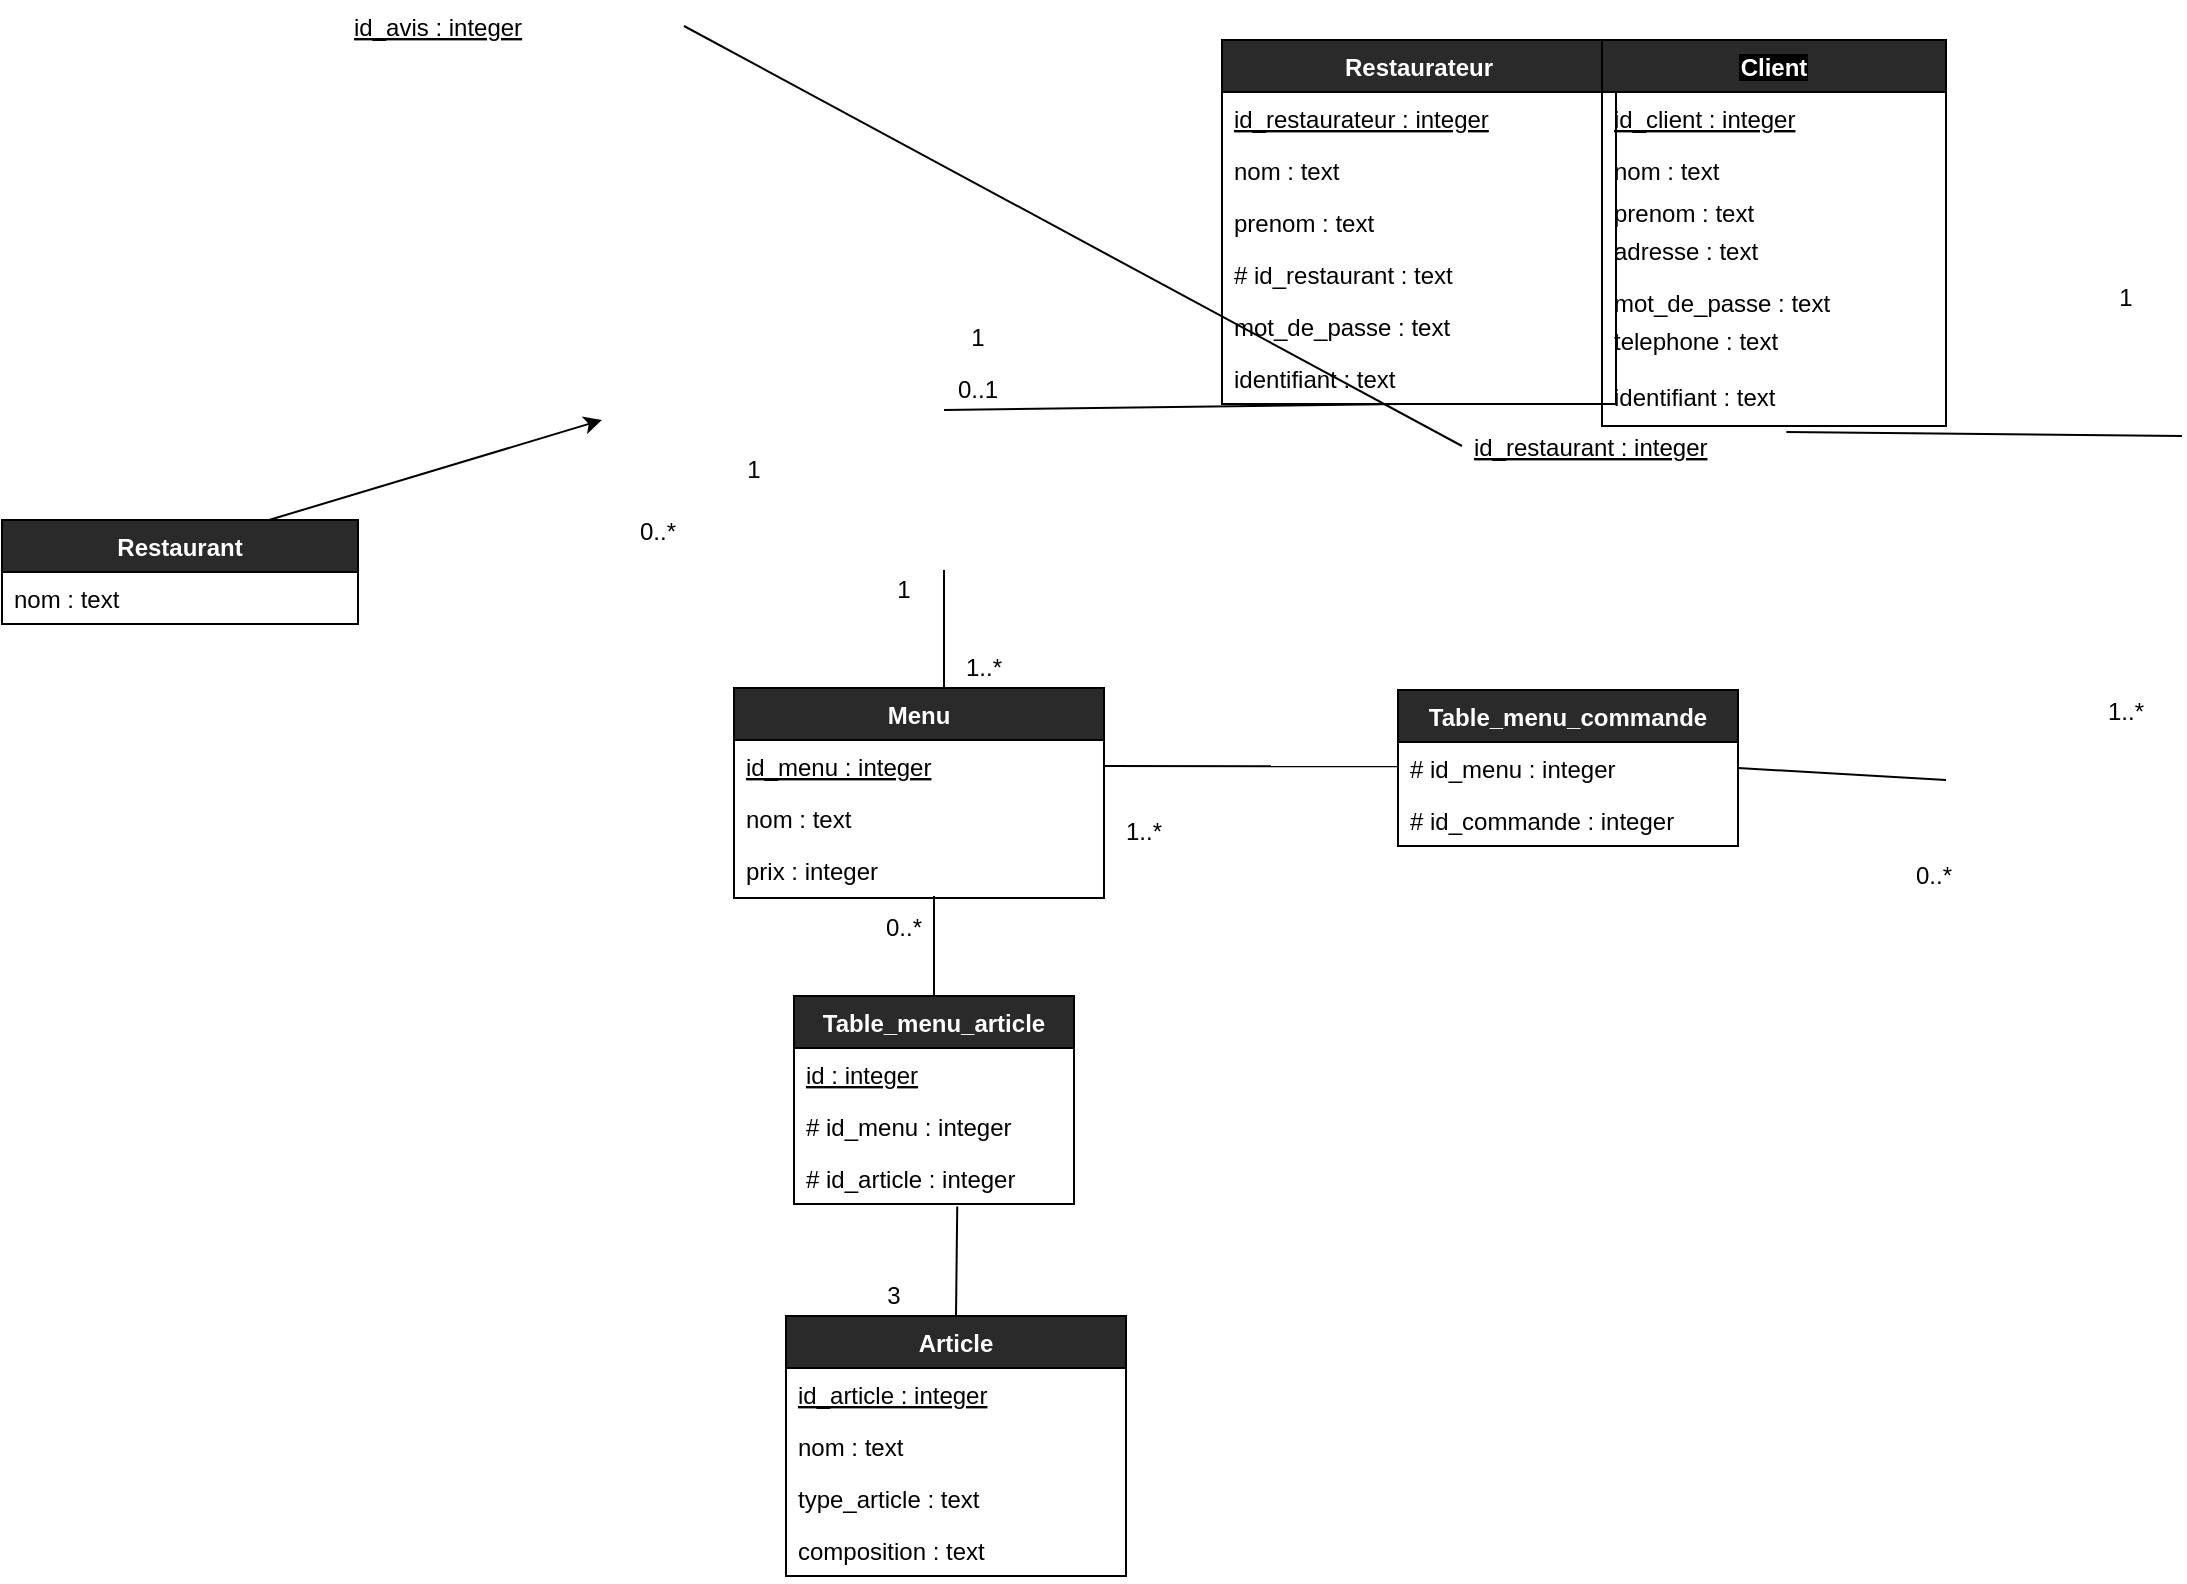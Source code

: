 <mxfile>
    <diagram id="Tt-qOFzwBEnT3e2OWvfw" name="Page-1">
        <mxGraphModel dx="2060" dy="530" grid="1" gridSize="10" guides="1" tooltips="1" connect="1" arrows="1" fold="1" page="1" pageScale="1" pageWidth="827" pageHeight="1169" math="0" shadow="0">
            <root>
                <mxCell id="0"/>
                <mxCell id="1" parent="0"/>
                <mxCell id="2" value="&lt;font color=&quot;#000000&quot;&gt;0..1&lt;/font&gt;" style="text;html=1;strokeColor=none;fillColor=none;align=center;verticalAlign=middle;whiteSpace=wrap;rounded=1;" vertex="1" parent="1">
                    <mxGeometry x="178" y="195" width="40" height="20" as="geometry"/>
                </mxCell>
                <mxCell id="3" value="&lt;font color=&quot;#000000&quot;&gt;1&lt;/font&gt;" style="text;html=1;strokeColor=none;fillColor=none;align=center;verticalAlign=middle;whiteSpace=wrap;rounded=1;arcSize=0;" vertex="1" parent="1">
                    <mxGeometry x="752" y="149" width="40" height="20" as="geometry"/>
                </mxCell>
                <mxCell id="4" value="&lt;font color=&quot;#000000&quot;&gt;1..*&lt;/font&gt;" style="text;html=1;strokeColor=none;fillColor=none;align=center;verticalAlign=middle;whiteSpace=wrap;rounded=1;arcSize=0;" vertex="1" parent="1">
                    <mxGeometry x="752" y="356" width="40" height="20" as="geometry"/>
                </mxCell>
                <mxCell id="5" value="&lt;font color=&quot;#000000&quot;&gt;1&lt;/font&gt;" style="text;html=1;strokeColor=none;fillColor=none;align=center;verticalAlign=middle;whiteSpace=wrap;rounded=1;" vertex="1" parent="1">
                    <mxGeometry x="178" y="169" width="40" height="20" as="geometry"/>
                </mxCell>
                <mxCell id="6" style="edgeStyle=orthogonalEdgeStyle;curved=0;sketch=0;orthogonalLoop=1;jettySize=auto;html=1;exitX=0.5;exitY=1;exitDx=0;exitDy=0;" edge="1" parent="1" source="5" target="5">
                    <mxGeometry relative="1" as="geometry"/>
                </mxCell>
                <mxCell id="7" style="edgeStyle=orthogonalEdgeStyle;curved=0;sketch=0;orthogonalLoop=1;jettySize=auto;html=1;exitX=0.5;exitY=1;exitDx=0;exitDy=0;" edge="1" parent="1">
                    <mxGeometry relative="1" as="geometry">
                        <mxPoint x="201.0" y="450" as="sourcePoint"/>
                        <mxPoint x="201.0" y="450" as="targetPoint"/>
                    </mxGeometry>
                </mxCell>
                <mxCell id="8" value="Restaurateur" style="swimlane;fontStyle=1;childLayout=stackLayout;horizontal=1;startSize=26;horizontalStack=0;resizeParent=1;resizeParentMax=0;resizeLast=0;collapsible=1;marginBottom=0;rounded=0;shadow=0;glass=0;sketch=0;fillColor=#2a2a2a;fontColor=#FFFFFF;" vertex="1" parent="1">
                    <mxGeometry x="320" y="30" width="197" height="182" as="geometry"/>
                </mxCell>
                <mxCell id="9" value="id_restaurateur : integer" style="text;strokeColor=none;fillColor=none;align=left;verticalAlign=top;spacingLeft=4;spacingRight=4;overflow=hidden;rotatable=0;points=[[0,0.5],[1,0.5]];portConstraint=eastwest;fontStyle=4;fontColor=#000000;" vertex="1" parent="8">
                    <mxGeometry y="26" width="197" height="26" as="geometry"/>
                </mxCell>
                <mxCell id="10" value="nom : text" style="text;strokeColor=none;fillColor=none;align=left;verticalAlign=top;spacingLeft=4;spacingRight=4;overflow=hidden;rotatable=0;points=[[0,0.5],[1,0.5]];portConstraint=eastwest;fontColor=#000000;" vertex="1" parent="8">
                    <mxGeometry y="52" width="197" height="26" as="geometry"/>
                </mxCell>
                <mxCell id="11" value="prenom : text&#10;" style="text;strokeColor=none;fillColor=none;align=left;verticalAlign=top;spacingLeft=4;spacingRight=4;overflow=hidden;rotatable=0;points=[[0,0.5],[1,0.5]];portConstraint=eastwest;fontColor=#000000;" vertex="1" parent="8">
                    <mxGeometry y="78" width="197" height="26" as="geometry"/>
                </mxCell>
                <mxCell id="12" value="# id_restaurant : text" style="text;strokeColor=none;fillColor=none;align=left;verticalAlign=top;spacingLeft=4;spacingRight=4;overflow=hidden;rotatable=0;points=[[0,0.5],[1,0.5]];portConstraint=eastwest;labelBackgroundColor=#ffffff;fontColor=#000000;" vertex="1" parent="8">
                    <mxGeometry y="104" width="197" height="26" as="geometry"/>
                </mxCell>
                <mxCell id="13" value="mot_de_passe : text" style="text;strokeColor=none;fillColor=none;align=left;verticalAlign=top;spacingLeft=4;spacingRight=4;overflow=hidden;rotatable=0;points=[[0,0.5],[1,0.5]];portConstraint=eastwest;labelBackgroundColor=#ffffff;fontColor=#000000;" vertex="1" parent="8">
                    <mxGeometry y="130" width="197" height="26" as="geometry"/>
                </mxCell>
                <mxCell id="14" value="identifiant : text" style="text;strokeColor=none;fillColor=none;align=left;verticalAlign=top;spacingLeft=4;spacingRight=4;overflow=hidden;rotatable=0;points=[[0,0.5],[1,0.5]];portConstraint=eastwest;labelBackgroundColor=#ffffff;fontColor=#000000;" vertex="1" parent="8">
                    <mxGeometry y="156" width="197" height="26" as="geometry"/>
                </mxCell>
                <mxCell id="74" style="edgeStyle=none;html=1;exitX=0.75;exitY=0;exitDx=0;exitDy=0;" edge="1" parent="1" source="15">
                    <mxGeometry relative="1" as="geometry">
                        <mxPoint x="10" y="220" as="targetPoint"/>
                    </mxGeometry>
                </mxCell>
                <mxCell id="15" value="Restaurant" style="swimlane;fontStyle=1;childLayout=stackLayout;horizontal=1;startSize=26;horizontalStack=0;resizeParent=1;resizeParentMax=0;resizeLast=0;collapsible=1;marginBottom=0;rounded=0;shadow=0;glass=0;sketch=0;fillColor=#2a2a2a;fontColor=#FFFFFF;" vertex="1" parent="1">
                    <mxGeometry x="-290" y="270" width="178" height="52" as="geometry"/>
                </mxCell>
                <mxCell id="17" value="nom : text" style="text;strokeColor=none;fillColor=none;align=left;verticalAlign=top;spacingLeft=4;spacingRight=4;overflow=hidden;rotatable=0;points=[[0,0.5],[1,0.5]];portConstraint=eastwest;rounded=0;shadow=0;glass=0;sketch=0;fontColor=#000000;" vertex="1" parent="15">
                    <mxGeometry y="26" width="178" height="26" as="geometry"/>
                </mxCell>
                <mxCell id="18" value="" style="endArrow=none;html=1;strokeColor=#000000;entryX=0.454;entryY=1;entryDx=0;entryDy=0;entryPerimeter=0;" edge="1" parent="1" target="14">
                    <mxGeometry width="50" height="50" relative="1" as="geometry">
                        <mxPoint x="181.0" y="215" as="sourcePoint"/>
                        <mxPoint x="181" y="176" as="targetPoint"/>
                    </mxGeometry>
                </mxCell>
                <mxCell id="19" value="Menu" style="swimlane;fontStyle=1;childLayout=stackLayout;horizontal=1;startSize=26;horizontalStack=0;resizeParent=1;resizeParentMax=0;resizeLast=0;collapsible=1;marginBottom=0;rounded=0;shadow=0;glass=0;sketch=0;fillColor=#2a2a2a;fontColor=#FFFFFF;" vertex="1" parent="1">
                    <mxGeometry x="76" y="354" width="185" height="105" as="geometry"/>
                </mxCell>
                <mxCell id="20" value="id_menu : integer" style="text;strokeColor=none;fillColor=none;align=left;verticalAlign=top;spacingLeft=4;spacingRight=4;overflow=hidden;rotatable=0;points=[[0,0.5],[1,0.5]];portConstraint=eastwest;fontStyle=4;fontColor=#000000;" vertex="1" parent="19">
                    <mxGeometry y="26" width="185" height="26" as="geometry"/>
                </mxCell>
                <mxCell id="21" value="nom : text" style="text;strokeColor=none;fillColor=none;align=left;verticalAlign=top;spacingLeft=4;spacingRight=4;overflow=hidden;rotatable=0;points=[[0,0.5],[1,0.5]];portConstraint=eastwest;fontColor=#000000;" vertex="1" parent="19">
                    <mxGeometry y="52" width="185" height="26" as="geometry"/>
                </mxCell>
                <mxCell id="22" value="prix : integer" style="text;strokeColor=none;fillColor=none;align=left;verticalAlign=top;spacingLeft=4;spacingRight=4;overflow=hidden;rotatable=0;points=[[0,0.5],[1,0.5]];portConstraint=eastwest;fontColor=#000000;" vertex="1" parent="19">
                    <mxGeometry y="78" width="185" height="27" as="geometry"/>
                </mxCell>
                <mxCell id="23" value="" style="endArrow=none;html=1;exitX=0;exitY=1;exitDx=0;exitDy=0;strokeColor=#000000;" edge="1" parent="1" source="25">
                    <mxGeometry width="50" height="50" relative="1" as="geometry">
                        <mxPoint x="128" y="317" as="sourcePoint"/>
                        <mxPoint x="181.0" y="295" as="targetPoint"/>
                    </mxGeometry>
                </mxCell>
                <mxCell id="24" value="&lt;font color=&quot;#000000&quot;&gt;1&lt;/font&gt;" style="text;html=1;strokeColor=none;fillColor=none;align=center;verticalAlign=middle;whiteSpace=wrap;rounded=0;shadow=0;glass=0;sketch=0;" vertex="1" parent="1">
                    <mxGeometry x="141" y="295" width="40" height="20" as="geometry"/>
                </mxCell>
                <mxCell id="25" value="&lt;font color=&quot;#000000&quot;&gt;1..*&lt;/font&gt;" style="text;html=1;strokeColor=none;fillColor=none;align=center;verticalAlign=middle;whiteSpace=wrap;rounded=0;shadow=0;glass=0;sketch=0;" vertex="1" parent="1">
                    <mxGeometry x="181" y="334" width="40" height="20" as="geometry"/>
                </mxCell>
                <mxCell id="26" style="edgeStyle=none;html=1;exitX=0.5;exitY=0;exitDx=0;exitDy=0;entryX=0.583;entryY=1.049;entryDx=0;entryDy=0;entryPerimeter=0;endArrow=none;endFill=0;strokeColor=#000000;" edge="1" parent="1" source="27" target="38">
                    <mxGeometry relative="1" as="geometry"/>
                </mxCell>
                <mxCell id="27" value="Article" style="swimlane;fontStyle=1;childLayout=stackLayout;horizontal=1;startSize=26;horizontalStack=0;resizeParent=1;resizeParentMax=0;resizeLast=0;collapsible=1;marginBottom=0;rounded=0;shadow=0;glass=0;sketch=0;fillColor=#2a2a2a;fontColor=#FFFFFF;" vertex="1" parent="1">
                    <mxGeometry x="102" y="668" width="170" height="130" as="geometry"/>
                </mxCell>
                <mxCell id="28" value="id_article : integer" style="text;strokeColor=none;fillColor=none;align=left;verticalAlign=top;spacingLeft=4;spacingRight=4;overflow=hidden;rotatable=0;points=[[0,0.5],[1,0.5]];portConstraint=eastwest;fontStyle=4;fontColor=#000000;" vertex="1" parent="27">
                    <mxGeometry y="26" width="170" height="26" as="geometry"/>
                </mxCell>
                <mxCell id="29" value="nom : text" style="text;strokeColor=none;fillColor=none;align=left;verticalAlign=top;spacingLeft=4;spacingRight=4;overflow=hidden;rotatable=0;points=[[0,0.5],[1,0.5]];portConstraint=eastwest;fontColor=#000000;" vertex="1" parent="27">
                    <mxGeometry y="52" width="170" height="26" as="geometry"/>
                </mxCell>
                <mxCell id="30" value="type_article : text" style="text;strokeColor=none;fillColor=none;align=left;verticalAlign=top;spacingLeft=4;spacingRight=4;overflow=hidden;rotatable=0;points=[[0,0.5],[1,0.5]];portConstraint=eastwest;fontColor=#000000;" vertex="1" parent="27">
                    <mxGeometry y="78" width="170" height="26" as="geometry"/>
                </mxCell>
                <mxCell id="31" value="composition : text" style="text;strokeColor=none;fillColor=none;align=left;verticalAlign=top;spacingLeft=4;spacingRight=4;overflow=hidden;rotatable=0;points=[[0,0.5],[1,0.5]];portConstraint=eastwest;rounded=0;shadow=0;glass=0;sketch=0;fontColor=#000000;" vertex="1" parent="27">
                    <mxGeometry y="104" width="170" height="26" as="geometry"/>
                </mxCell>
                <mxCell id="32" value="&lt;font color=&quot;#000000&quot;&gt;0..*&lt;/font&gt;" style="text;html=1;strokeColor=none;fillColor=none;align=center;verticalAlign=middle;whiteSpace=wrap;rounded=0;shadow=0;glass=0;sketch=0;" vertex="1" parent="1">
                    <mxGeometry x="146" y="458" width="30" height="31" as="geometry"/>
                </mxCell>
                <mxCell id="33" value="&lt;font color=&quot;#000000&quot;&gt;3&lt;/font&gt;" style="text;html=1;strokeColor=none;fillColor=none;align=center;verticalAlign=middle;whiteSpace=wrap;rounded=0;shadow=0;glass=0;sketch=0;" vertex="1" parent="1">
                    <mxGeometry x="136" y="648" width="40" height="20" as="geometry"/>
                </mxCell>
                <mxCell id="34" style="edgeStyle=none;html=1;exitX=0.5;exitY=0;exitDx=0;exitDy=0;entryX=1;entryY=0;entryDx=0;entryDy=0;endArrow=none;endFill=0;strokeColor=#000000;" edge="1" parent="1" source="35" target="32">
                    <mxGeometry relative="1" as="geometry"/>
                </mxCell>
                <mxCell id="35" value="Table_menu_article" style="swimlane;fontStyle=1;childLayout=stackLayout;horizontal=1;startSize=26;horizontalStack=0;resizeParent=1;resizeParentMax=0;resizeLast=0;collapsible=1;marginBottom=0;rounded=0;shadow=0;glass=0;sketch=0;fillColor=#2a2a2a;fontColor=#FFFFFF;" vertex="1" parent="1">
                    <mxGeometry x="106" y="508" width="140" height="104" as="geometry"/>
                </mxCell>
                <mxCell id="36" value="id : integer" style="text;strokeColor=none;fillColor=none;align=left;verticalAlign=top;spacingLeft=4;spacingRight=4;overflow=hidden;rotatable=0;points=[[0,0.5],[1,0.5]];portConstraint=eastwest;fontStyle=4;fontColor=#000000;" vertex="1" parent="35">
                    <mxGeometry y="26" width="140" height="26" as="geometry"/>
                </mxCell>
                <mxCell id="37" value="# id_menu : integer" style="text;strokeColor=none;fillColor=none;align=left;verticalAlign=top;spacingLeft=4;spacingRight=4;overflow=hidden;rotatable=0;points=[[0,0.5],[1,0.5]];portConstraint=eastwest;fontColor=#000000;" vertex="1" parent="35">
                    <mxGeometry y="52" width="140" height="26" as="geometry"/>
                </mxCell>
                <mxCell id="38" value="# id_article : integer" style="text;strokeColor=none;fillColor=none;align=left;verticalAlign=top;spacingLeft=4;spacingRight=4;overflow=hidden;rotatable=0;points=[[0,0.5],[1,0.5]];portConstraint=eastwest;fontColor=#000000;" vertex="1" parent="35">
                    <mxGeometry y="78" width="140" height="26" as="geometry"/>
                </mxCell>
                <mxCell id="39" value="Client" style="swimlane;fontStyle=1;childLayout=stackLayout;horizontal=1;startSize=26;horizontalStack=0;resizeParent=1;resizeParentMax=0;resizeLast=0;collapsible=1;marginBottom=0;rounded=0;shadow=0;glass=0;sketch=0;fillColor=#2a2a2a;labelBackgroundColor=#000000;fontColor=#FFFFFF;" vertex="1" parent="1">
                    <mxGeometry x="510" y="30" width="172" height="193" as="geometry"/>
                </mxCell>
                <mxCell id="40" value="id_client : integer" style="text;strokeColor=none;fillColor=none;align=left;verticalAlign=top;spacingLeft=4;spacingRight=4;overflow=hidden;rotatable=0;points=[[0,0.5],[1,0.5]];portConstraint=eastwest;fontStyle=4;fontColor=#000000;" vertex="1" parent="39">
                    <mxGeometry y="26" width="172" height="26" as="geometry"/>
                </mxCell>
                <mxCell id="41" value="nom : text" style="text;strokeColor=none;fillColor=none;align=left;verticalAlign=top;spacingLeft=4;spacingRight=4;overflow=hidden;rotatable=0;points=[[0,0.5],[1,0.5]];portConstraint=eastwest;fontColor=#000000;" vertex="1" parent="39">
                    <mxGeometry y="52" width="172" height="21" as="geometry"/>
                </mxCell>
                <mxCell id="42" value="prenom : text" style="text;strokeColor=none;fillColor=none;align=left;verticalAlign=top;spacingLeft=4;spacingRight=4;overflow=hidden;rotatable=0;points=[[0,0.5],[1,0.5]];portConstraint=eastwest;fontColor=#000000;" vertex="1" parent="39">
                    <mxGeometry y="73" width="172" height="19" as="geometry"/>
                </mxCell>
                <mxCell id="43" value="adresse : text" style="text;strokeColor=none;fillColor=none;align=left;verticalAlign=top;spacingLeft=4;spacingRight=4;overflow=hidden;rotatable=0;points=[[0,0.5],[1,0.5]];portConstraint=eastwest;fontColor=#000000;" vertex="1" parent="39">
                    <mxGeometry y="92" width="172" height="26" as="geometry"/>
                </mxCell>
                <mxCell id="44" value="mot_de_passe : text" style="text;strokeColor=none;fillColor=none;align=left;verticalAlign=top;spacingLeft=4;spacingRight=4;overflow=hidden;rotatable=0;points=[[0,0.5],[1,0.5]];portConstraint=eastwest;fontColor=#000000;" vertex="1" parent="39">
                    <mxGeometry y="118" width="172" height="19" as="geometry"/>
                </mxCell>
                <mxCell id="45" value="telephone : text&#10;&#10;identifiant : text&#10;" style="text;strokeColor=none;fillColor=none;align=left;verticalAlign=top;spacingLeft=4;spacingRight=4;overflow=hidden;rotatable=0;points=[[0,0.5],[1,0.5]];portConstraint=eastwest;rounded=1;fontColor=#000000;" vertex="1" parent="39">
                    <mxGeometry y="137" width="172" height="56" as="geometry"/>
                </mxCell>
                <mxCell id="46" style="edgeStyle=none;html=1;exitX=0.5;exitY=0;exitDx=0;exitDy=0;entryX=0.536;entryY=1.054;entryDx=0;entryDy=0;entryPerimeter=0;endArrow=none;endFill=0;strokeColor=#000000;" edge="1" parent="1" target="45">
                    <mxGeometry relative="1" as="geometry">
                        <mxPoint x="800" y="228" as="sourcePoint"/>
                    </mxGeometry>
                </mxCell>
                <mxCell id="57" value="" style="endArrow=none;html=1;exitX=1;exitY=0.5;exitDx=0;exitDy=0;entryX=0;entryY=0.5;entryDx=0;entryDy=0;strokeColor=#000000;" edge="1" parent="1" source="62">
                    <mxGeometry width="50" height="50" relative="1" as="geometry">
                        <mxPoint x="321" y="445" as="sourcePoint"/>
                        <mxPoint x="682" y="400.0" as="targetPoint"/>
                    </mxGeometry>
                </mxCell>
                <mxCell id="58" value="&lt;font color=&quot;#000000&quot;&gt;1..*&lt;/font&gt;" style="text;html=1;strokeColor=none;fillColor=none;align=center;verticalAlign=middle;whiteSpace=wrap;rounded=0;shadow=0;glass=0;sketch=0;" vertex="1" parent="1">
                    <mxGeometry x="261" y="416" width="40" height="20" as="geometry"/>
                </mxCell>
                <mxCell id="59" value="&lt;font color=&quot;#000000&quot;&gt;0..*&lt;/font&gt;" style="text;html=1;strokeColor=none;fillColor=none;align=center;verticalAlign=middle;whiteSpace=wrap;rounded=0;shadow=0;glass=0;sketch=0;" vertex="1" parent="1">
                    <mxGeometry x="656" y="438" width="40" height="20" as="geometry"/>
                </mxCell>
                <mxCell id="60" value="Table_menu_commande" style="swimlane;fontStyle=1;childLayout=stackLayout;horizontal=1;startSize=26;horizontalStack=0;resizeParent=1;resizeParentMax=0;resizeLast=0;collapsible=1;marginBottom=0;rounded=0;shadow=0;glass=0;sketch=0;fillColor=#2a2a2a;fontColor=#FFFFFF;" vertex="1" parent="1">
                    <mxGeometry x="408" y="355" width="170" height="78" as="geometry"/>
                </mxCell>
                <mxCell id="62" value="# id_menu : integer" style="text;strokeColor=none;fillColor=none;align=left;verticalAlign=top;spacingLeft=4;spacingRight=4;overflow=hidden;rotatable=0;points=[[0,0.5],[1,0.5]];portConstraint=eastwest;fontColor=#000000;" vertex="1" parent="60">
                    <mxGeometry y="26" width="170" height="26" as="geometry"/>
                </mxCell>
                <mxCell id="63" value="# id_commande : integer" style="text;strokeColor=none;fillColor=none;align=left;verticalAlign=top;spacingLeft=4;spacingRight=4;overflow=hidden;rotatable=0;points=[[0,0.5],[1,0.5]];portConstraint=eastwest;fontColor=#000000;" vertex="1" parent="60">
                    <mxGeometry y="52" width="170" height="26" as="geometry"/>
                </mxCell>
                <mxCell id="69" value="" style="endArrow=none;html=1;entryX=0;entryY=0.5;entryDx=0;entryDy=0;exitX=1;exitY=0.5;exitDx=0;exitDy=0;strokeColor=#000000;" edge="1" parent="1" source="65" target="16">
                    <mxGeometry width="50" height="50" relative="1" as="geometry">
                        <mxPoint x="41" y="254" as="sourcePoint"/>
                        <mxPoint x="91" y="205" as="targetPoint"/>
                    </mxGeometry>
                </mxCell>
                <mxCell id="70" value="&lt;font color=&quot;#000000&quot;&gt;0..*&lt;/font&gt;" style="text;html=1;strokeColor=none;fillColor=none;align=center;verticalAlign=middle;whiteSpace=wrap;rounded=0;shadow=0;glass=0;sketch=0;" vertex="1" parent="1">
                    <mxGeometry x="18" y="266" width="40" height="20" as="geometry"/>
                </mxCell>
                <mxCell id="71" value="&lt;font color=&quot;#000000&quot;&gt;1&lt;/font&gt;" style="text;html=1;strokeColor=none;fillColor=none;align=center;verticalAlign=middle;whiteSpace=wrap;rounded=0;shadow=0;glass=0;sketch=0;" vertex="1" parent="1">
                    <mxGeometry x="66" y="235" width="40" height="20" as="geometry"/>
                </mxCell>
                <mxCell id="72" style="edgeStyle=none;html=1;exitX=1;exitY=0.5;exitDx=0;exitDy=0;endArrow=none;endFill=0;strokeColor=#000000;" edge="1" parent="1" source="20">
                    <mxGeometry relative="1" as="geometry">
                        <mxPoint x="408.143" y="393.143" as="targetPoint"/>
                    </mxGeometry>
                </mxCell>
                <mxCell id="65" value="id_avis : integer" style="text;strokeColor=none;fillColor=none;align=left;verticalAlign=top;spacingLeft=4;spacingRight=4;overflow=hidden;rotatable=0;points=[[0,0.5],[1,0.5]];portConstraint=eastwest;fontStyle=4;fontColor=#000000;" vertex="1" parent="1">
                    <mxGeometry x="-120" y="10" width="171" height="26" as="geometry"/>
                </mxCell>
                <mxCell id="16" value="id_restaurant : integer" style="text;strokeColor=none;fillColor=none;align=left;verticalAlign=top;spacingLeft=4;spacingRight=4;overflow=hidden;rotatable=0;points=[[0,0.5],[1,0.5]];portConstraint=eastwest;fontStyle=4;fontColor=#000000;" vertex="1" parent="1">
                    <mxGeometry x="440" y="220" width="178" height="26" as="geometry"/>
                </mxCell>
            </root>
        </mxGraphModel>
    </diagram>
</mxfile>